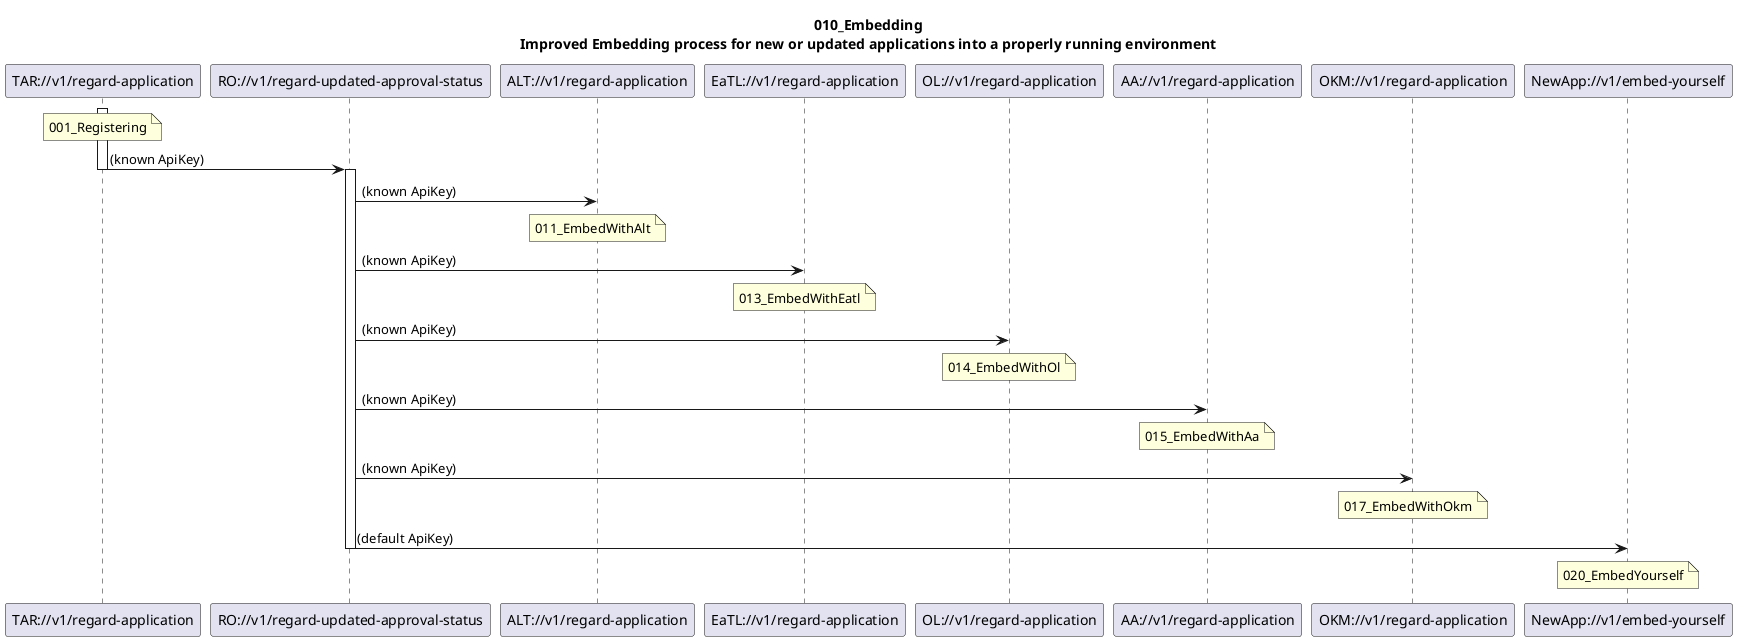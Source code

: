 @startuml 010_Embedding
skinparam responseMessageBelowArrow true

title
010_Embedding
Improved Embedding process for new or updated applications into a properly running environment
end title

participant "TAR://v1/regard-application" as TarRegaA
participant "RO://v1/regard-updated-approval-status" as RoRegaUa
participant "ALT://v1/regard-application" as AltRegaA
participant "EaTL://v1/regard-application" as EatlRegaA
participant "OL://v1/regard-application" as OlRegaA
participant "AA://v1/regard-application" as AaRegaA
participant "OKM://v1/regard-application" as OkmRegaA
participant "NewApp://v1/embed-yourself" as NewAppEmbYs

activate TarRegaA
note over TarRegaA
001_Registering
end note
TarRegaA -> RoRegaUa : (known ApiKey)
deactivate TarRegaA

activate RoRegaUa

RoRegaUa -> AltRegaA : (known ApiKey)
  note over AltRegaA
  011_EmbedWithAlt
  end note

RoRegaUa -> EatlRegaA : (known ApiKey)
  note over EatlRegaA
  013_EmbedWithEatl
  end note

RoRegaUa -> OlRegaA : (known ApiKey)
  note over OlRegaA
  014_EmbedWithOl
  end note

RoRegaUa -> AaRegaA : (known ApiKey)
  note over AaRegaA
  015_EmbedWithAa
  end note

RoRegaUa -> OkmRegaA : (known ApiKey)
  note over OkmRegaA
  017_EmbedWithOkm
  end note

RoRegaUa -> NewAppEmbYs : (default ApiKey)
  note over NewAppEmbYs
  020_EmbedYourself
  end note

deactivate RoRegaUa

@enduml